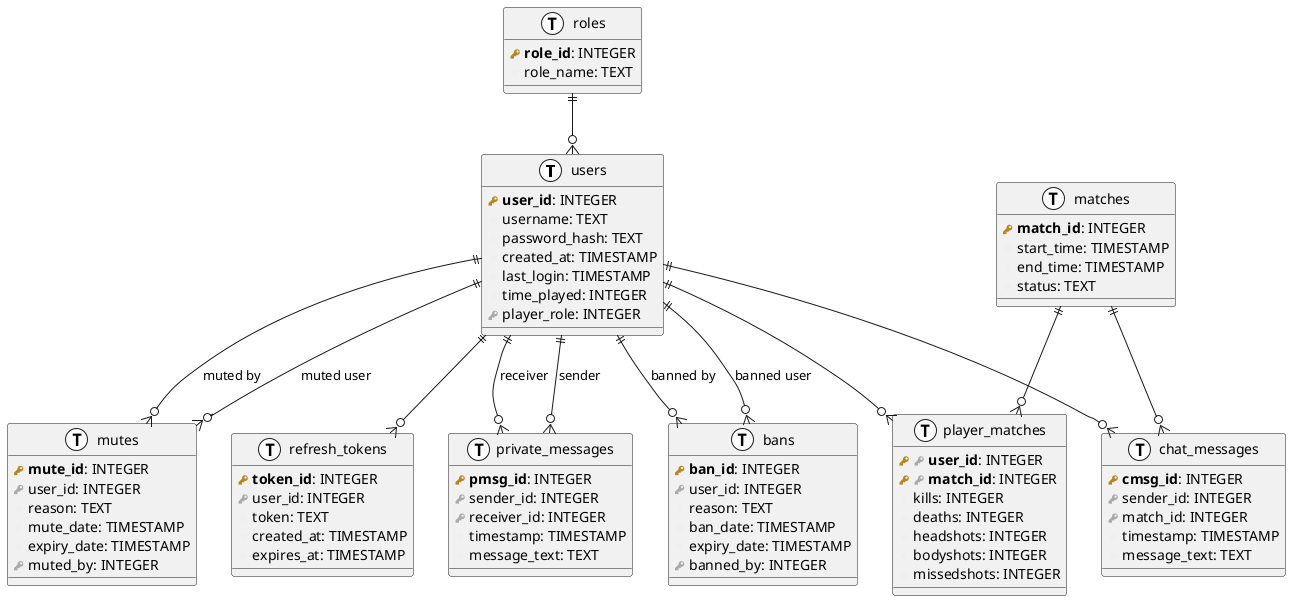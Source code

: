 @startuml
!define primary_key(x) <b><color:#b8861b><&key></color> x</b>
!define foreign_key(x) <color:#aaaaaa><&key></color> x
!define column(x) <color:#efefef><&media-record></color> x
!define table(x) entity x << (T, white) >>

table( users ) {
  primary_key( user_id ): INTEGER
  column( username ): TEXT
  column( password_hash ): TEXT
  column( created_at ): TIMESTAMP
  column( last_login ): TIMESTAMP
  column( time_played): INTEGER
  foreign_key( player_role): INTEGER
}

table( matches ) {
  primary_key( match_id ): INTEGER
  column( start_time ): TIMESTAMP
  column( end_time ): TIMESTAMP
  column( status ): TEXT
}

table( player_matches ) {
  primary_key(foreign_key( user_id )): INTEGER
  primary_key(foreign_key( match_id )): INTEGER
  column( kills ): INTEGER
  column( deaths ): INTEGER
  column( headshots ): INTEGER
  column( bodyshots): INTEGER
  column( missedshots): INTEGER
}

table( chat_messages ) {
  primary_key( cmsg_id ): INTEGER
  foreign_key( sender_id ): INTEGER
  foreign_key( match_id ): INTEGER
  column( timestamp ): TIMESTAMP
  column( message_text ): TEXT
}

table( private_messages ) {
  primary_key( pmsg_id ): INTEGER
  foreign_key( sender_id ): INTEGER
  foreign_key( receiver_id ): INTEGER
  column( timestamp ): TIMESTAMP
  column( message_text ): TEXT
}

table( roles ) {
  primary_key( role_id ): INTEGER
  column( role_name ): TEXT
}

table( bans ) {
  primary_key( ban_id ): INTEGER
  foreign_key( user_id ): INTEGER
  column( reason ): TEXT
  column( ban_date ): TIMESTAMP
  column( expiry_date ): TIMESTAMP
  foreign_key( banned_by ): INTEGER
}

table( mutes ) {
  primary_key( mute_id ): INTEGER
  foreign_key( user_id ): INTEGER
  column( reason ): TEXT
  column( mute_date ): TIMESTAMP
  column( expiry_date ): TIMESTAMP
  foreign_key( muted_by ): INTEGER
}

table( refresh_tokens ) {
  primary_key( token_id ): INTEGER
  foreign_key( user_id ): INTEGER
  column( token ): TEXT
  column( created_at ): TIMESTAMP
  column( expires_at ): TIMESTAMP
}

' Relationships
users ||--o{ player_matches
users ||--o{ chat_messages
users ||--o{ private_messages : sender
users ||--o{ private_messages : receiver
users ||--o{ bans : banned user
users ||--o{ bans : banned by
users ||--o{ mutes : muted user
users ||--o{ mutes : muted by
users ||--o{ refresh_tokens

matches ||--o{ player_matches
matches ||--o{ chat_messages

roles ||--o{ users
@enduml